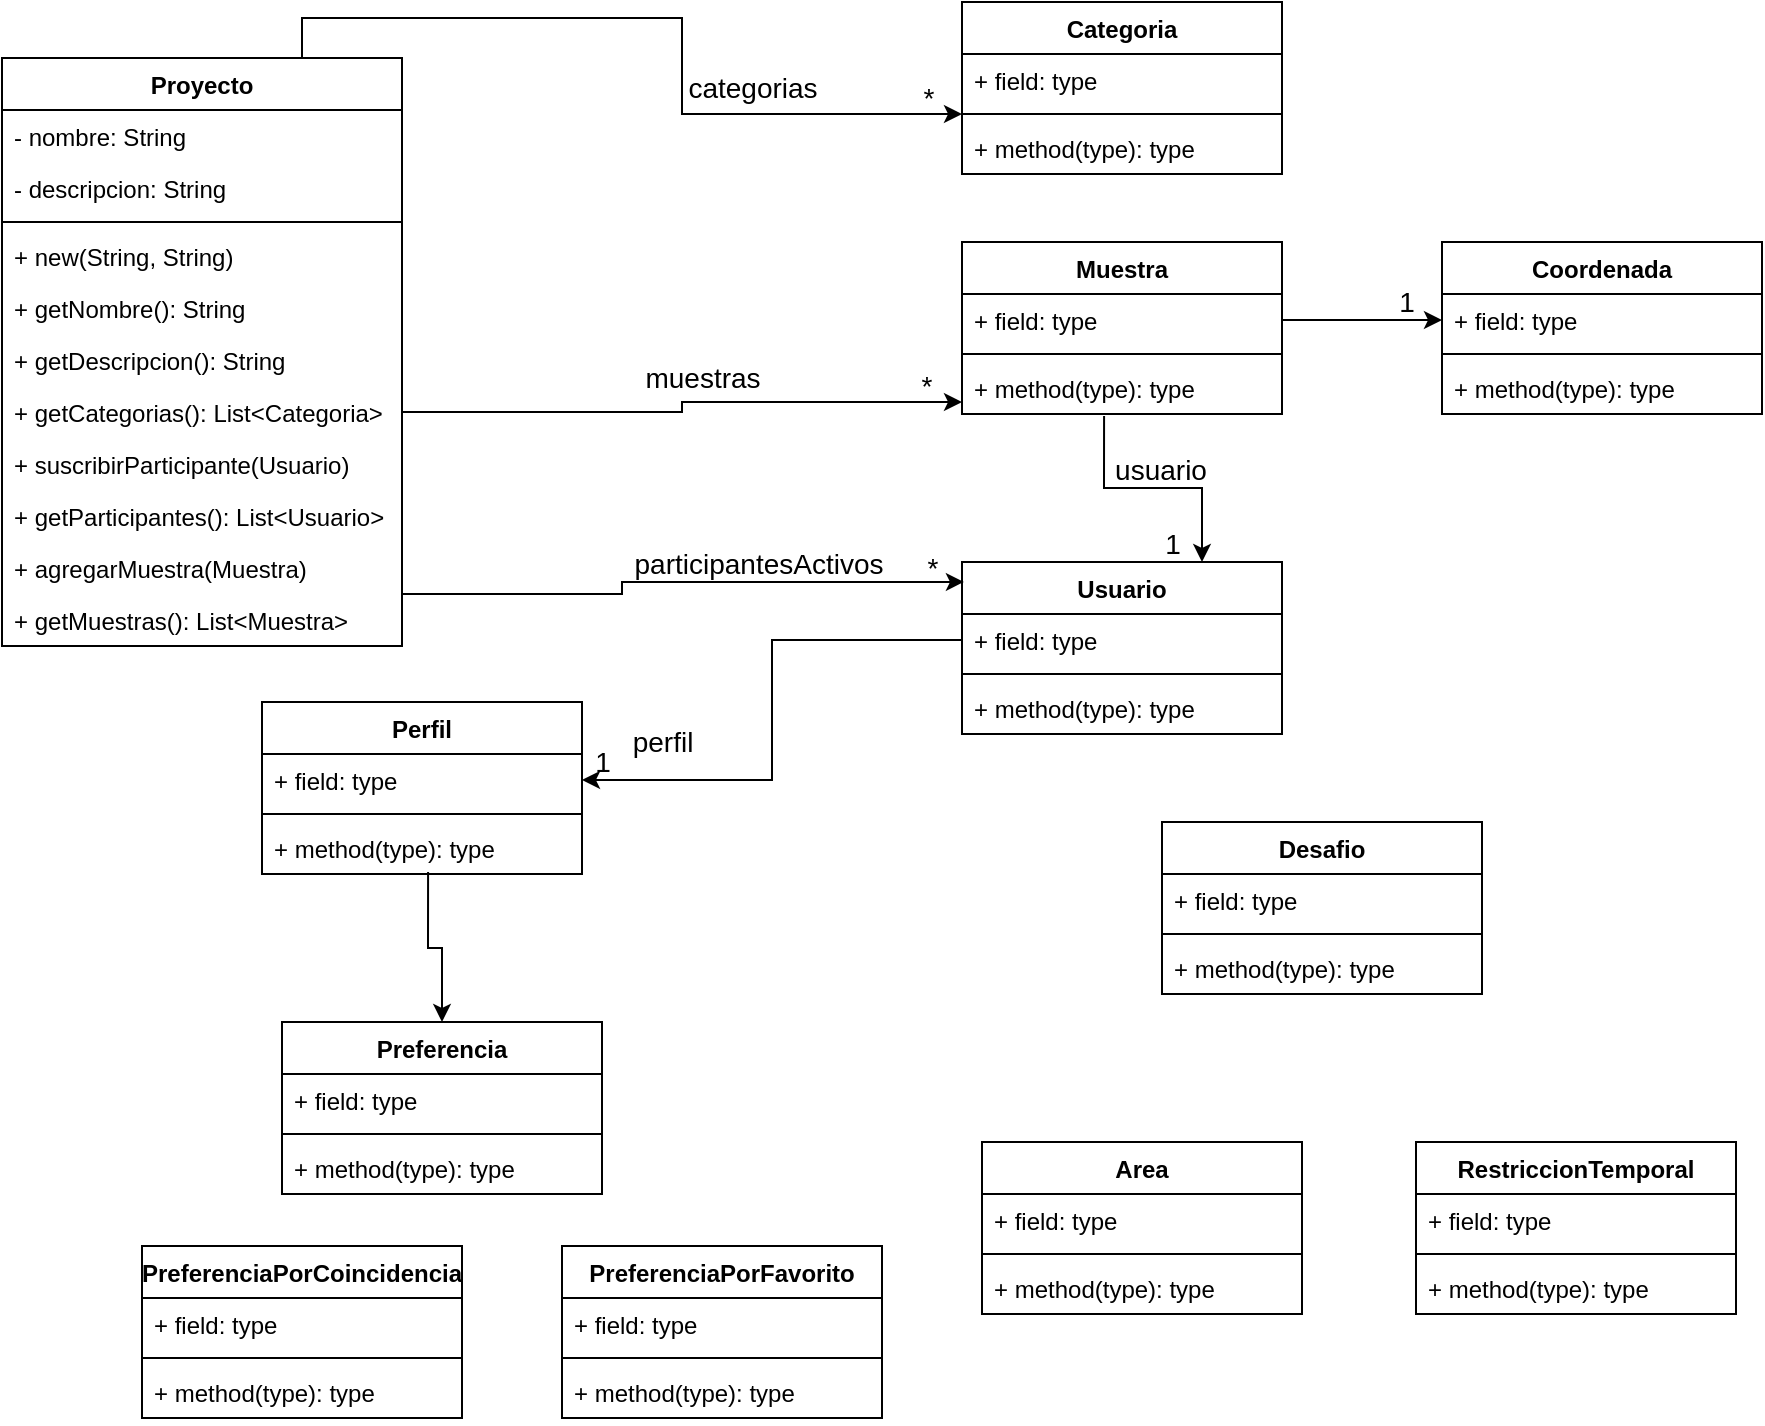 <mxfile version="20.4.1" type="github">
  <diagram id="KmRj2S9HEu08IqQqdeHc" name="Página-1">
    <mxGraphModel dx="1695" dy="1619" grid="1" gridSize="10" guides="1" tooltips="1" connect="1" arrows="1" fold="1" page="1" pageScale="1" pageWidth="827" pageHeight="1169" math="0" shadow="0">
      <root>
        <mxCell id="0" />
        <mxCell id="1" parent="0" />
        <mxCell id="Svo0fe66QaVzvrl2pAgv-30" style="edgeStyle=orthogonalEdgeStyle;rounded=0;orthogonalLoop=1;jettySize=auto;html=1;exitX=0.75;exitY=0;exitDx=0;exitDy=0;entryX=0;entryY=0.5;entryDx=0;entryDy=0;entryPerimeter=0;fontSize=14;" edge="1" parent="1" source="WL6uEssawxtjkzLemfTM-1" target="WL6uEssawxtjkzLemfTM-15">
          <mxGeometry relative="1" as="geometry" />
        </mxCell>
        <mxCell id="WL6uEssawxtjkzLemfTM-1" value="Proyecto" style="swimlane;fontStyle=1;align=center;verticalAlign=top;childLayout=stackLayout;horizontal=1;startSize=26;horizontalStack=0;resizeParent=1;resizeParentMax=0;resizeLast=0;collapsible=1;marginBottom=0;" parent="1" vertex="1">
          <mxGeometry x="-60" y="-52" width="200" height="294" as="geometry" />
        </mxCell>
        <mxCell id="WL6uEssawxtjkzLemfTM-2" value="- nombre: String" style="text;strokeColor=none;fillColor=none;align=left;verticalAlign=top;spacingLeft=4;spacingRight=4;overflow=hidden;rotatable=0;points=[[0,0.5],[1,0.5]];portConstraint=eastwest;" parent="WL6uEssawxtjkzLemfTM-1" vertex="1">
          <mxGeometry y="26" width="200" height="26" as="geometry" />
        </mxCell>
        <mxCell id="WL6uEssawxtjkzLemfTM-20" value="- descripcion: String" style="text;strokeColor=none;fillColor=none;align=left;verticalAlign=top;spacingLeft=4;spacingRight=4;overflow=hidden;rotatable=0;points=[[0,0.5],[1,0.5]];portConstraint=eastwest;" parent="WL6uEssawxtjkzLemfTM-1" vertex="1">
          <mxGeometry y="52" width="200" height="26" as="geometry" />
        </mxCell>
        <mxCell id="WL6uEssawxtjkzLemfTM-3" value="" style="line;strokeWidth=1;fillColor=none;align=left;verticalAlign=middle;spacingTop=-1;spacingLeft=3;spacingRight=3;rotatable=0;labelPosition=right;points=[];portConstraint=eastwest;strokeColor=inherit;" parent="WL6uEssawxtjkzLemfTM-1" vertex="1">
          <mxGeometry y="78" width="200" height="8" as="geometry" />
        </mxCell>
        <mxCell id="WL6uEssawxtjkzLemfTM-4" value="+ new(String, String)" style="text;strokeColor=none;fillColor=none;align=left;verticalAlign=top;spacingLeft=4;spacingRight=4;overflow=hidden;rotatable=0;points=[[0,0.5],[1,0.5]];portConstraint=eastwest;" parent="WL6uEssawxtjkzLemfTM-1" vertex="1">
          <mxGeometry y="86" width="200" height="26" as="geometry" />
        </mxCell>
        <mxCell id="Svo0fe66QaVzvrl2pAgv-48" value="+ getNombre(): String" style="text;strokeColor=none;fillColor=none;align=left;verticalAlign=top;spacingLeft=4;spacingRight=4;overflow=hidden;rotatable=0;points=[[0,0.5],[1,0.5]];portConstraint=eastwest;" vertex="1" parent="WL6uEssawxtjkzLemfTM-1">
          <mxGeometry y="112" width="200" height="26" as="geometry" />
        </mxCell>
        <mxCell id="Svo0fe66QaVzvrl2pAgv-49" value="+ getDescripcion(): String" style="text;strokeColor=none;fillColor=none;align=left;verticalAlign=top;spacingLeft=4;spacingRight=4;overflow=hidden;rotatable=0;points=[[0,0.5],[1,0.5]];portConstraint=eastwest;" vertex="1" parent="WL6uEssawxtjkzLemfTM-1">
          <mxGeometry y="138" width="200" height="26" as="geometry" />
        </mxCell>
        <mxCell id="Svo0fe66QaVzvrl2pAgv-50" value="+ getCategorias(): List&lt;Categoria&gt;" style="text;strokeColor=none;fillColor=none;align=left;verticalAlign=top;spacingLeft=4;spacingRight=4;overflow=hidden;rotatable=0;points=[[0,0.5],[1,0.5]];portConstraint=eastwest;" vertex="1" parent="WL6uEssawxtjkzLemfTM-1">
          <mxGeometry y="164" width="200" height="26" as="geometry" />
        </mxCell>
        <mxCell id="Svo0fe66QaVzvrl2pAgv-51" value="+ suscribirParticipante(Usuario)" style="text;strokeColor=none;fillColor=none;align=left;verticalAlign=top;spacingLeft=4;spacingRight=4;overflow=hidden;rotatable=0;points=[[0,0.5],[1,0.5]];portConstraint=eastwest;" vertex="1" parent="WL6uEssawxtjkzLemfTM-1">
          <mxGeometry y="190" width="200" height="26" as="geometry" />
        </mxCell>
        <mxCell id="Svo0fe66QaVzvrl2pAgv-53" value="+ getParticipantes(): List&lt;Usuario&gt;" style="text;strokeColor=none;fillColor=none;align=left;verticalAlign=top;spacingLeft=4;spacingRight=4;overflow=hidden;rotatable=0;points=[[0,0.5],[1,0.5]];portConstraint=eastwest;" vertex="1" parent="WL6uEssawxtjkzLemfTM-1">
          <mxGeometry y="216" width="200" height="26" as="geometry" />
        </mxCell>
        <mxCell id="Svo0fe66QaVzvrl2pAgv-52" value="+ agregarMuestra(Muestra)" style="text;strokeColor=none;fillColor=none;align=left;verticalAlign=top;spacingLeft=4;spacingRight=4;overflow=hidden;rotatable=0;points=[[0,0.5],[1,0.5]];portConstraint=eastwest;" vertex="1" parent="WL6uEssawxtjkzLemfTM-1">
          <mxGeometry y="242" width="200" height="26" as="geometry" />
        </mxCell>
        <mxCell id="Svo0fe66QaVzvrl2pAgv-54" value="+ getMuestras(): List&lt;Muestra&gt;" style="text;strokeColor=none;fillColor=none;align=left;verticalAlign=top;spacingLeft=4;spacingRight=4;overflow=hidden;rotatable=0;points=[[0,0.5],[1,0.5]];portConstraint=eastwest;" vertex="1" parent="WL6uEssawxtjkzLemfTM-1">
          <mxGeometry y="268" width="200" height="26" as="geometry" />
        </mxCell>
        <mxCell id="Svo0fe66QaVzvrl2pAgv-42" style="edgeStyle=orthogonalEdgeStyle;rounded=0;orthogonalLoop=1;jettySize=auto;html=1;exitX=0.444;exitY=1.038;exitDx=0;exitDy=0;entryX=0.75;entryY=0;entryDx=0;entryDy=0;fontSize=14;exitPerimeter=0;" edge="1" parent="1" source="WL6uEssawxtjkzLemfTM-12" target="WL6uEssawxtjkzLemfTM-5">
          <mxGeometry relative="1" as="geometry" />
        </mxCell>
        <mxCell id="WL6uEssawxtjkzLemfTM-5" value="Usuario" style="swimlane;fontStyle=1;align=center;verticalAlign=top;childLayout=stackLayout;horizontal=1;startSize=26;horizontalStack=0;resizeParent=1;resizeParentMax=0;resizeLast=0;collapsible=1;marginBottom=0;" parent="1" vertex="1">
          <mxGeometry x="420" y="200" width="160" height="86" as="geometry" />
        </mxCell>
        <mxCell id="WL6uEssawxtjkzLemfTM-6" value="+ field: type" style="text;strokeColor=none;fillColor=none;align=left;verticalAlign=top;spacingLeft=4;spacingRight=4;overflow=hidden;rotatable=0;points=[[0,0.5],[1,0.5]];portConstraint=eastwest;" parent="WL6uEssawxtjkzLemfTM-5" vertex="1">
          <mxGeometry y="26" width="160" height="26" as="geometry" />
        </mxCell>
        <mxCell id="WL6uEssawxtjkzLemfTM-7" value="" style="line;strokeWidth=1;fillColor=none;align=left;verticalAlign=middle;spacingTop=-1;spacingLeft=3;spacingRight=3;rotatable=0;labelPosition=right;points=[];portConstraint=eastwest;strokeColor=inherit;" parent="WL6uEssawxtjkzLemfTM-5" vertex="1">
          <mxGeometry y="52" width="160" height="8" as="geometry" />
        </mxCell>
        <mxCell id="WL6uEssawxtjkzLemfTM-8" value="+ method(type): type" style="text;strokeColor=none;fillColor=none;align=left;verticalAlign=top;spacingLeft=4;spacingRight=4;overflow=hidden;rotatable=0;points=[[0,0.5],[1,0.5]];portConstraint=eastwest;" parent="WL6uEssawxtjkzLemfTM-5" vertex="1">
          <mxGeometry y="60" width="160" height="26" as="geometry" />
        </mxCell>
        <mxCell id="WL6uEssawxtjkzLemfTM-9" value="Muestra" style="swimlane;fontStyle=1;align=center;verticalAlign=top;childLayout=stackLayout;horizontal=1;startSize=26;horizontalStack=0;resizeParent=1;resizeParentMax=0;resizeLast=0;collapsible=1;marginBottom=0;" parent="1" vertex="1">
          <mxGeometry x="420" y="40" width="160" height="86" as="geometry" />
        </mxCell>
        <mxCell id="WL6uEssawxtjkzLemfTM-10" value="+ field: type" style="text;strokeColor=none;fillColor=none;align=left;verticalAlign=top;spacingLeft=4;spacingRight=4;overflow=hidden;rotatable=0;points=[[0,0.5],[1,0.5]];portConstraint=eastwest;" parent="WL6uEssawxtjkzLemfTM-9" vertex="1">
          <mxGeometry y="26" width="160" height="26" as="geometry" />
        </mxCell>
        <mxCell id="WL6uEssawxtjkzLemfTM-11" value="" style="line;strokeWidth=1;fillColor=none;align=left;verticalAlign=middle;spacingTop=-1;spacingLeft=3;spacingRight=3;rotatable=0;labelPosition=right;points=[];portConstraint=eastwest;strokeColor=inherit;" parent="WL6uEssawxtjkzLemfTM-9" vertex="1">
          <mxGeometry y="52" width="160" height="8" as="geometry" />
        </mxCell>
        <mxCell id="WL6uEssawxtjkzLemfTM-12" value="+ method(type): type" style="text;strokeColor=none;fillColor=none;align=left;verticalAlign=top;spacingLeft=4;spacingRight=4;overflow=hidden;rotatable=0;points=[[0,0.5],[1,0.5]];portConstraint=eastwest;" parent="WL6uEssawxtjkzLemfTM-9" vertex="1">
          <mxGeometry y="60" width="160" height="26" as="geometry" />
        </mxCell>
        <mxCell id="WL6uEssawxtjkzLemfTM-13" value="Categoria" style="swimlane;fontStyle=1;align=center;verticalAlign=top;childLayout=stackLayout;horizontal=1;startSize=26;horizontalStack=0;resizeParent=1;resizeParentMax=0;resizeLast=0;collapsible=1;marginBottom=0;" parent="1" vertex="1">
          <mxGeometry x="420" y="-80" width="160" height="86" as="geometry" />
        </mxCell>
        <mxCell id="WL6uEssawxtjkzLemfTM-14" value="+ field: type" style="text;strokeColor=none;fillColor=none;align=left;verticalAlign=top;spacingLeft=4;spacingRight=4;overflow=hidden;rotatable=0;points=[[0,0.5],[1,0.5]];portConstraint=eastwest;" parent="WL6uEssawxtjkzLemfTM-13" vertex="1">
          <mxGeometry y="26" width="160" height="26" as="geometry" />
        </mxCell>
        <mxCell id="WL6uEssawxtjkzLemfTM-15" value="" style="line;strokeWidth=1;fillColor=none;align=left;verticalAlign=middle;spacingTop=-1;spacingLeft=3;spacingRight=3;rotatable=0;labelPosition=right;points=[];portConstraint=eastwest;strokeColor=inherit;" parent="WL6uEssawxtjkzLemfTM-13" vertex="1">
          <mxGeometry y="52" width="160" height="8" as="geometry" />
        </mxCell>
        <mxCell id="WL6uEssawxtjkzLemfTM-16" value="+ method(type): type" style="text;strokeColor=none;fillColor=none;align=left;verticalAlign=top;spacingLeft=4;spacingRight=4;overflow=hidden;rotatable=0;points=[[0,0.5],[1,0.5]];portConstraint=eastwest;" parent="WL6uEssawxtjkzLemfTM-13" vertex="1">
          <mxGeometry y="60" width="160" height="26" as="geometry" />
        </mxCell>
        <mxCell id="WL6uEssawxtjkzLemfTM-21" value="Coordenada" style="swimlane;fontStyle=1;align=center;verticalAlign=top;childLayout=stackLayout;horizontal=1;startSize=26;horizontalStack=0;resizeParent=1;resizeParentMax=0;resizeLast=0;collapsible=1;marginBottom=0;" parent="1" vertex="1">
          <mxGeometry x="660" y="40" width="160" height="86" as="geometry" />
        </mxCell>
        <mxCell id="WL6uEssawxtjkzLemfTM-22" value="+ field: type" style="text;strokeColor=none;fillColor=none;align=left;verticalAlign=top;spacingLeft=4;spacingRight=4;overflow=hidden;rotatable=0;points=[[0,0.5],[1,0.5]];portConstraint=eastwest;" parent="WL6uEssawxtjkzLemfTM-21" vertex="1">
          <mxGeometry y="26" width="160" height="26" as="geometry" />
        </mxCell>
        <mxCell id="WL6uEssawxtjkzLemfTM-23" value="" style="line;strokeWidth=1;fillColor=none;align=left;verticalAlign=middle;spacingTop=-1;spacingLeft=3;spacingRight=3;rotatable=0;labelPosition=right;points=[];portConstraint=eastwest;strokeColor=inherit;" parent="WL6uEssawxtjkzLemfTM-21" vertex="1">
          <mxGeometry y="52" width="160" height="8" as="geometry" />
        </mxCell>
        <mxCell id="WL6uEssawxtjkzLemfTM-24" value="+ method(type): type" style="text;strokeColor=none;fillColor=none;align=left;verticalAlign=top;spacingLeft=4;spacingRight=4;overflow=hidden;rotatable=0;points=[[0,0.5],[1,0.5]];portConstraint=eastwest;" parent="WL6uEssawxtjkzLemfTM-21" vertex="1">
          <mxGeometry y="60" width="160" height="26" as="geometry" />
        </mxCell>
        <mxCell id="WL6uEssawxtjkzLemfTM-26" value="Perfil" style="swimlane;fontStyle=1;align=center;verticalAlign=top;childLayout=stackLayout;horizontal=1;startSize=26;horizontalStack=0;resizeParent=1;resizeParentMax=0;resizeLast=0;collapsible=1;marginBottom=0;" parent="1" vertex="1">
          <mxGeometry x="70" y="270" width="160" height="86" as="geometry" />
        </mxCell>
        <mxCell id="WL6uEssawxtjkzLemfTM-27" value="+ field: type" style="text;strokeColor=none;fillColor=none;align=left;verticalAlign=top;spacingLeft=4;spacingRight=4;overflow=hidden;rotatable=0;points=[[0,0.5],[1,0.5]];portConstraint=eastwest;" parent="WL6uEssawxtjkzLemfTM-26" vertex="1">
          <mxGeometry y="26" width="160" height="26" as="geometry" />
        </mxCell>
        <mxCell id="WL6uEssawxtjkzLemfTM-28" value="" style="line;strokeWidth=1;fillColor=none;align=left;verticalAlign=middle;spacingTop=-1;spacingLeft=3;spacingRight=3;rotatable=0;labelPosition=right;points=[];portConstraint=eastwest;strokeColor=inherit;" parent="WL6uEssawxtjkzLemfTM-26" vertex="1">
          <mxGeometry y="52" width="160" height="8" as="geometry" />
        </mxCell>
        <mxCell id="WL6uEssawxtjkzLemfTM-29" value="+ method(type): type" style="text;strokeColor=none;fillColor=none;align=left;verticalAlign=top;spacingLeft=4;spacingRight=4;overflow=hidden;rotatable=0;points=[[0,0.5],[1,0.5]];portConstraint=eastwest;" parent="WL6uEssawxtjkzLemfTM-26" vertex="1">
          <mxGeometry y="60" width="160" height="26" as="geometry" />
        </mxCell>
        <mxCell id="WL6uEssawxtjkzLemfTM-30" value="Preferencia" style="swimlane;fontStyle=1;align=center;verticalAlign=top;childLayout=stackLayout;horizontal=1;startSize=26;horizontalStack=0;resizeParent=1;resizeParentMax=0;resizeLast=0;collapsible=1;marginBottom=0;" parent="1" vertex="1">
          <mxGeometry x="80" y="430" width="160" height="86" as="geometry" />
        </mxCell>
        <mxCell id="WL6uEssawxtjkzLemfTM-31" value="+ field: type" style="text;strokeColor=none;fillColor=none;align=left;verticalAlign=top;spacingLeft=4;spacingRight=4;overflow=hidden;rotatable=0;points=[[0,0.5],[1,0.5]];portConstraint=eastwest;" parent="WL6uEssawxtjkzLemfTM-30" vertex="1">
          <mxGeometry y="26" width="160" height="26" as="geometry" />
        </mxCell>
        <mxCell id="WL6uEssawxtjkzLemfTM-32" value="" style="line;strokeWidth=1;fillColor=none;align=left;verticalAlign=middle;spacingTop=-1;spacingLeft=3;spacingRight=3;rotatable=0;labelPosition=right;points=[];portConstraint=eastwest;strokeColor=inherit;" parent="WL6uEssawxtjkzLemfTM-30" vertex="1">
          <mxGeometry y="52" width="160" height="8" as="geometry" />
        </mxCell>
        <mxCell id="WL6uEssawxtjkzLemfTM-33" value="+ method(type): type" style="text;strokeColor=none;fillColor=none;align=left;verticalAlign=top;spacingLeft=4;spacingRight=4;overflow=hidden;rotatable=0;points=[[0,0.5],[1,0.5]];portConstraint=eastwest;" parent="WL6uEssawxtjkzLemfTM-30" vertex="1">
          <mxGeometry y="60" width="160" height="26" as="geometry" />
        </mxCell>
        <mxCell id="WL6uEssawxtjkzLemfTM-34" style="edgeStyle=orthogonalEdgeStyle;rounded=0;orthogonalLoop=1;jettySize=auto;html=1;entryX=0.5;entryY=0;entryDx=0;entryDy=0;exitX=0.519;exitY=0.962;exitDx=0;exitDy=0;exitPerimeter=0;" parent="1" source="WL6uEssawxtjkzLemfTM-29" target="WL6uEssawxtjkzLemfTM-30" edge="1">
          <mxGeometry relative="1" as="geometry">
            <mxPoint x="150" y="510" as="sourcePoint" />
          </mxGeometry>
        </mxCell>
        <mxCell id="WL6uEssawxtjkzLemfTM-35" style="edgeStyle=orthogonalEdgeStyle;rounded=0;orthogonalLoop=1;jettySize=auto;html=1;exitX=0;exitY=0.5;exitDx=0;exitDy=0;entryX=1;entryY=0.5;entryDx=0;entryDy=0;" parent="1" source="WL6uEssawxtjkzLemfTM-6" target="WL6uEssawxtjkzLemfTM-27" edge="1">
          <mxGeometry relative="1" as="geometry" />
        </mxCell>
        <mxCell id="Svo0fe66QaVzvrl2pAgv-1" value="PreferenciaPorFavorito" style="swimlane;fontStyle=1;align=center;verticalAlign=top;childLayout=stackLayout;horizontal=1;startSize=26;horizontalStack=0;resizeParent=1;resizeParentMax=0;resizeLast=0;collapsible=1;marginBottom=0;" vertex="1" parent="1">
          <mxGeometry x="220" y="542" width="160" height="86" as="geometry" />
        </mxCell>
        <mxCell id="Svo0fe66QaVzvrl2pAgv-2" value="+ field: type" style="text;strokeColor=none;fillColor=none;align=left;verticalAlign=top;spacingLeft=4;spacingRight=4;overflow=hidden;rotatable=0;points=[[0,0.5],[1,0.5]];portConstraint=eastwest;" vertex="1" parent="Svo0fe66QaVzvrl2pAgv-1">
          <mxGeometry y="26" width="160" height="26" as="geometry" />
        </mxCell>
        <mxCell id="Svo0fe66QaVzvrl2pAgv-3" value="" style="line;strokeWidth=1;fillColor=none;align=left;verticalAlign=middle;spacingTop=-1;spacingLeft=3;spacingRight=3;rotatable=0;labelPosition=right;points=[];portConstraint=eastwest;strokeColor=inherit;" vertex="1" parent="Svo0fe66QaVzvrl2pAgv-1">
          <mxGeometry y="52" width="160" height="8" as="geometry" />
        </mxCell>
        <mxCell id="Svo0fe66QaVzvrl2pAgv-4" value="+ method(type): type" style="text;strokeColor=none;fillColor=none;align=left;verticalAlign=top;spacingLeft=4;spacingRight=4;overflow=hidden;rotatable=0;points=[[0,0.5],[1,0.5]];portConstraint=eastwest;" vertex="1" parent="Svo0fe66QaVzvrl2pAgv-1">
          <mxGeometry y="60" width="160" height="26" as="geometry" />
        </mxCell>
        <mxCell id="Svo0fe66QaVzvrl2pAgv-5" value="PreferenciaPorCoincidencia" style="swimlane;fontStyle=1;align=center;verticalAlign=top;childLayout=stackLayout;horizontal=1;startSize=26;horizontalStack=0;resizeParent=1;resizeParentMax=0;resizeLast=0;collapsible=1;marginBottom=0;" vertex="1" parent="1">
          <mxGeometry x="10" y="542" width="160" height="86" as="geometry" />
        </mxCell>
        <mxCell id="Svo0fe66QaVzvrl2pAgv-6" value="+ field: type" style="text;strokeColor=none;fillColor=none;align=left;verticalAlign=top;spacingLeft=4;spacingRight=4;overflow=hidden;rotatable=0;points=[[0,0.5],[1,0.5]];portConstraint=eastwest;" vertex="1" parent="Svo0fe66QaVzvrl2pAgv-5">
          <mxGeometry y="26" width="160" height="26" as="geometry" />
        </mxCell>
        <mxCell id="Svo0fe66QaVzvrl2pAgv-7" value="" style="line;strokeWidth=1;fillColor=none;align=left;verticalAlign=middle;spacingTop=-1;spacingLeft=3;spacingRight=3;rotatable=0;labelPosition=right;points=[];portConstraint=eastwest;strokeColor=inherit;" vertex="1" parent="Svo0fe66QaVzvrl2pAgv-5">
          <mxGeometry y="52" width="160" height="8" as="geometry" />
        </mxCell>
        <mxCell id="Svo0fe66QaVzvrl2pAgv-8" value="+ method(type): type" style="text;strokeColor=none;fillColor=none;align=left;verticalAlign=top;spacingLeft=4;spacingRight=4;overflow=hidden;rotatable=0;points=[[0,0.5],[1,0.5]];portConstraint=eastwest;" vertex="1" parent="Svo0fe66QaVzvrl2pAgv-5">
          <mxGeometry y="60" width="160" height="26" as="geometry" />
        </mxCell>
        <mxCell id="Svo0fe66QaVzvrl2pAgv-9" value="Desafio" style="swimlane;fontStyle=1;align=center;verticalAlign=top;childLayout=stackLayout;horizontal=1;startSize=26;horizontalStack=0;resizeParent=1;resizeParentMax=0;resizeLast=0;collapsible=1;marginBottom=0;" vertex="1" parent="1">
          <mxGeometry x="520" y="330" width="160" height="86" as="geometry" />
        </mxCell>
        <mxCell id="Svo0fe66QaVzvrl2pAgv-10" value="+ field: type" style="text;strokeColor=none;fillColor=none;align=left;verticalAlign=top;spacingLeft=4;spacingRight=4;overflow=hidden;rotatable=0;points=[[0,0.5],[1,0.5]];portConstraint=eastwest;" vertex="1" parent="Svo0fe66QaVzvrl2pAgv-9">
          <mxGeometry y="26" width="160" height="26" as="geometry" />
        </mxCell>
        <mxCell id="Svo0fe66QaVzvrl2pAgv-11" value="" style="line;strokeWidth=1;fillColor=none;align=left;verticalAlign=middle;spacingTop=-1;spacingLeft=3;spacingRight=3;rotatable=0;labelPosition=right;points=[];portConstraint=eastwest;strokeColor=inherit;" vertex="1" parent="Svo0fe66QaVzvrl2pAgv-9">
          <mxGeometry y="52" width="160" height="8" as="geometry" />
        </mxCell>
        <mxCell id="Svo0fe66QaVzvrl2pAgv-12" value="+ method(type): type" style="text;strokeColor=none;fillColor=none;align=left;verticalAlign=top;spacingLeft=4;spacingRight=4;overflow=hidden;rotatable=0;points=[[0,0.5],[1,0.5]];portConstraint=eastwest;" vertex="1" parent="Svo0fe66QaVzvrl2pAgv-9">
          <mxGeometry y="60" width="160" height="26" as="geometry" />
        </mxCell>
        <mxCell id="Svo0fe66QaVzvrl2pAgv-13" value="RestriccionTemporal" style="swimlane;fontStyle=1;align=center;verticalAlign=top;childLayout=stackLayout;horizontal=1;startSize=26;horizontalStack=0;resizeParent=1;resizeParentMax=0;resizeLast=0;collapsible=1;marginBottom=0;" vertex="1" parent="1">
          <mxGeometry x="647" y="490" width="160" height="86" as="geometry" />
        </mxCell>
        <mxCell id="Svo0fe66QaVzvrl2pAgv-14" value="+ field: type" style="text;strokeColor=none;fillColor=none;align=left;verticalAlign=top;spacingLeft=4;spacingRight=4;overflow=hidden;rotatable=0;points=[[0,0.5],[1,0.5]];portConstraint=eastwest;" vertex="1" parent="Svo0fe66QaVzvrl2pAgv-13">
          <mxGeometry y="26" width="160" height="26" as="geometry" />
        </mxCell>
        <mxCell id="Svo0fe66QaVzvrl2pAgv-15" value="" style="line;strokeWidth=1;fillColor=none;align=left;verticalAlign=middle;spacingTop=-1;spacingLeft=3;spacingRight=3;rotatable=0;labelPosition=right;points=[];portConstraint=eastwest;strokeColor=inherit;" vertex="1" parent="Svo0fe66QaVzvrl2pAgv-13">
          <mxGeometry y="52" width="160" height="8" as="geometry" />
        </mxCell>
        <mxCell id="Svo0fe66QaVzvrl2pAgv-16" value="+ method(type): type" style="text;strokeColor=none;fillColor=none;align=left;verticalAlign=top;spacingLeft=4;spacingRight=4;overflow=hidden;rotatable=0;points=[[0,0.5],[1,0.5]];portConstraint=eastwest;" vertex="1" parent="Svo0fe66QaVzvrl2pAgv-13">
          <mxGeometry y="60" width="160" height="26" as="geometry" />
        </mxCell>
        <mxCell id="Svo0fe66QaVzvrl2pAgv-17" value="Area" style="swimlane;fontStyle=1;align=center;verticalAlign=top;childLayout=stackLayout;horizontal=1;startSize=26;horizontalStack=0;resizeParent=1;resizeParentMax=0;resizeLast=0;collapsible=1;marginBottom=0;" vertex="1" parent="1">
          <mxGeometry x="430" y="490" width="160" height="86" as="geometry" />
        </mxCell>
        <mxCell id="Svo0fe66QaVzvrl2pAgv-18" value="+ field: type" style="text;strokeColor=none;fillColor=none;align=left;verticalAlign=top;spacingLeft=4;spacingRight=4;overflow=hidden;rotatable=0;points=[[0,0.5],[1,0.5]];portConstraint=eastwest;" vertex="1" parent="Svo0fe66QaVzvrl2pAgv-17">
          <mxGeometry y="26" width="160" height="26" as="geometry" />
        </mxCell>
        <mxCell id="Svo0fe66QaVzvrl2pAgv-19" value="" style="line;strokeWidth=1;fillColor=none;align=left;verticalAlign=middle;spacingTop=-1;spacingLeft=3;spacingRight=3;rotatable=0;labelPosition=right;points=[];portConstraint=eastwest;strokeColor=inherit;" vertex="1" parent="Svo0fe66QaVzvrl2pAgv-17">
          <mxGeometry y="52" width="160" height="8" as="geometry" />
        </mxCell>
        <mxCell id="Svo0fe66QaVzvrl2pAgv-20" value="+ method(type): type" style="text;strokeColor=none;fillColor=none;align=left;verticalAlign=top;spacingLeft=4;spacingRight=4;overflow=hidden;rotatable=0;points=[[0,0.5],[1,0.5]];portConstraint=eastwest;" vertex="1" parent="Svo0fe66QaVzvrl2pAgv-17">
          <mxGeometry y="60" width="160" height="26" as="geometry" />
        </mxCell>
        <mxCell id="Svo0fe66QaVzvrl2pAgv-27" style="edgeStyle=orthogonalEdgeStyle;rounded=0;orthogonalLoop=1;jettySize=auto;html=1;exitX=1;exitY=0.5;exitDx=0;exitDy=0;entryX=0;entryY=0.5;entryDx=0;entryDy=0;fontSize=14;" edge="1" parent="1" source="WL6uEssawxtjkzLemfTM-10" target="WL6uEssawxtjkzLemfTM-22">
          <mxGeometry relative="1" as="geometry" />
        </mxCell>
        <mxCell id="Svo0fe66QaVzvrl2pAgv-31" value="categorias" style="text;html=1;align=center;verticalAlign=middle;resizable=0;points=[];autosize=1;strokeColor=none;fillColor=none;fontSize=14;" vertex="1" parent="1">
          <mxGeometry x="270" y="-52" width="90" height="30" as="geometry" />
        </mxCell>
        <mxCell id="Svo0fe66QaVzvrl2pAgv-32" value="*" style="text;html=1;align=center;verticalAlign=middle;resizable=0;points=[];autosize=1;strokeColor=none;fillColor=none;fontSize=14;" vertex="1" parent="1">
          <mxGeometry x="388" y="-47" width="30" height="30" as="geometry" />
        </mxCell>
        <mxCell id="Svo0fe66QaVzvrl2pAgv-33" value="*" style="text;html=1;align=center;verticalAlign=middle;resizable=0;points=[];autosize=1;strokeColor=none;fillColor=none;fontSize=14;" vertex="1" parent="1">
          <mxGeometry x="387" y="97" width="30" height="30" as="geometry" />
        </mxCell>
        <mxCell id="Svo0fe66QaVzvrl2pAgv-34" value="muestras" style="text;html=1;align=center;verticalAlign=middle;resizable=0;points=[];autosize=1;strokeColor=none;fillColor=none;fontSize=14;" vertex="1" parent="1">
          <mxGeometry x="250" y="93" width="80" height="30" as="geometry" />
        </mxCell>
        <mxCell id="Svo0fe66QaVzvrl2pAgv-35" style="edgeStyle=orthogonalEdgeStyle;rounded=0;orthogonalLoop=1;jettySize=auto;html=1;exitX=1;exitY=0.5;exitDx=0;exitDy=0;entryX=0.006;entryY=0.116;entryDx=0;entryDy=0;entryPerimeter=0;fontSize=14;" edge="1" parent="1" source="Svo0fe66QaVzvrl2pAgv-52" target="WL6uEssawxtjkzLemfTM-5">
          <mxGeometry relative="1" as="geometry">
            <Array as="points">
              <mxPoint x="250" y="216" />
              <mxPoint x="250" y="210" />
            </Array>
          </mxGeometry>
        </mxCell>
        <mxCell id="Svo0fe66QaVzvrl2pAgv-36" value="*" style="text;html=1;align=center;verticalAlign=middle;resizable=0;points=[];autosize=1;strokeColor=none;fillColor=none;fontSize=14;" vertex="1" parent="1">
          <mxGeometry x="390" y="188" width="30" height="30" as="geometry" />
        </mxCell>
        <mxCell id="Svo0fe66QaVzvrl2pAgv-37" value="participantesActivos" style="text;html=1;align=center;verticalAlign=middle;resizable=0;points=[];autosize=1;strokeColor=none;fillColor=none;fontSize=14;" vertex="1" parent="1">
          <mxGeometry x="243" y="186" width="150" height="30" as="geometry" />
        </mxCell>
        <mxCell id="Svo0fe66QaVzvrl2pAgv-38" value="perfil" style="text;html=1;align=center;verticalAlign=middle;resizable=0;points=[];autosize=1;strokeColor=none;fillColor=none;fontSize=14;" vertex="1" parent="1">
          <mxGeometry x="245" y="275" width="50" height="30" as="geometry" />
        </mxCell>
        <mxCell id="Svo0fe66QaVzvrl2pAgv-43" value="usuario" style="text;html=1;align=center;verticalAlign=middle;resizable=0;points=[];autosize=1;strokeColor=none;fillColor=none;fontSize=14;" vertex="1" parent="1">
          <mxGeometry x="484" y="139" width="70" height="30" as="geometry" />
        </mxCell>
        <mxCell id="Svo0fe66QaVzvrl2pAgv-44" value="1" style="text;html=1;align=center;verticalAlign=middle;resizable=0;points=[];autosize=1;strokeColor=none;fillColor=none;fontSize=14;" vertex="1" parent="1">
          <mxGeometry x="510" y="176" width="30" height="30" as="geometry" />
        </mxCell>
        <mxCell id="Svo0fe66QaVzvrl2pAgv-45" value="1" style="text;html=1;align=center;verticalAlign=middle;resizable=0;points=[];autosize=1;strokeColor=none;fillColor=none;fontSize=14;" vertex="1" parent="1">
          <mxGeometry x="627" y="55" width="30" height="30" as="geometry" />
        </mxCell>
        <mxCell id="Svo0fe66QaVzvrl2pAgv-47" value="1" style="text;html=1;align=center;verticalAlign=middle;resizable=0;points=[];autosize=1;strokeColor=none;fillColor=none;fontSize=14;" vertex="1" parent="1">
          <mxGeometry x="225" y="285" width="30" height="30" as="geometry" />
        </mxCell>
        <mxCell id="Svo0fe66QaVzvrl2pAgv-55" style="edgeStyle=orthogonalEdgeStyle;rounded=0;orthogonalLoop=1;jettySize=auto;html=1;exitX=1;exitY=0.5;exitDx=0;exitDy=0;fontSize=14;" edge="1" parent="1" source="Svo0fe66QaVzvrl2pAgv-50" target="WL6uEssawxtjkzLemfTM-12">
          <mxGeometry relative="1" as="geometry">
            <Array as="points">
              <mxPoint x="280" y="125" />
              <mxPoint x="280" y="120" />
            </Array>
          </mxGeometry>
        </mxCell>
      </root>
    </mxGraphModel>
  </diagram>
</mxfile>
